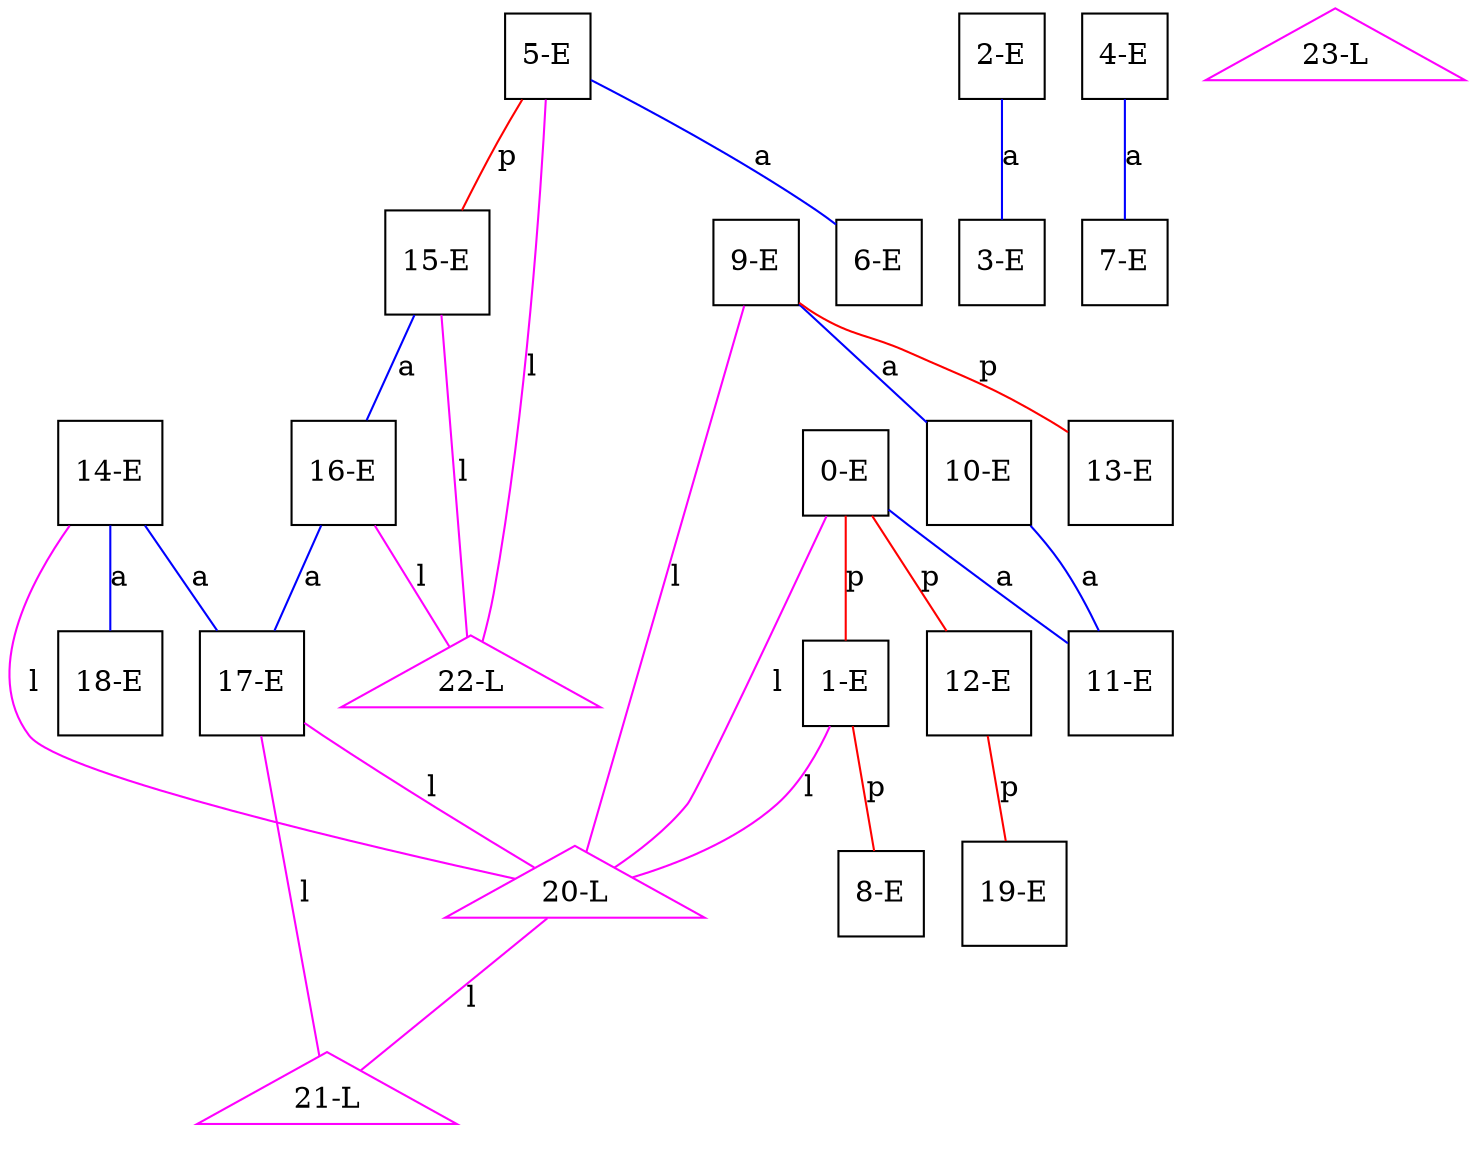 graph ProteinGraph {
    0 [label="0-E" shape=square color=black];
    1 [label="1-E" shape=square color=black];
    2 [label="2-E" shape=square color=black];
    3 [label="3-E" shape=square color=black];
    4 [label="4-E" shape=square color=black];
    5 [label="5-E" shape=square color=black];
    6 [label="6-E" shape=square color=black];
    7 [label="7-E" shape=square color=black];
    8 [label="8-E" shape=square color=black];
    9 [label="9-E" shape=square color=black];
    10 [label="10-E" shape=square color=black];
    11 [label="11-E" shape=square color=black];
    12 [label="12-E" shape=square color=black];
    13 [label="13-E" shape=square color=black];
    14 [label="14-E" shape=square color=black];
    15 [label="15-E" shape=square color=black];
    16 [label="16-E" shape=square color=black];
    17 [label="17-E" shape=square color=black];
    18 [label="18-E" shape=square color=black];
    19 [label="19-E" shape=square color=black];
    20 [label="20-L" shape=triangle color=magenta];
    21 [label="21-L" shape=triangle color=magenta];
    22 [label="22-L" shape=triangle color=magenta];
    23 [label="23-L" shape=triangle color=magenta];
    0 -- 1 [label="p" color=red];
    0 -- 11 [label="a" color=blue];
    0 -- 12 [label="p" color=red];
    0 -- 20 [label="l" color=magenta];
    1 -- 8 [label="p" color=red];
    1 -- 20 [label="l" color=magenta];
    2 -- 3 [label="a" color=blue];
    4 -- 7 [label="a" color=blue];
    5 -- 6 [label="a" color=blue];
    5 -- 15 [label="p" color=red];
    5 -- 22 [label="l" color=magenta];
    9 -- 10 [label="a" color=blue];
    9 -- 13 [label="p" color=red];
    9 -- 20 [label="l" color=magenta];
    10 -- 11 [label="a" color=blue];
    12 -- 19 [label="p" color=red];
    14 -- 17 [label="a" color=blue];
    14 -- 18 [label="a" color=blue];
    14 -- 20 [label="l" color=magenta];
    15 -- 16 [label="a" color=blue];
    15 -- 22 [label="l" color=magenta];
    16 -- 17 [label="a" color=blue];
    16 -- 22 [label="l" color=magenta];
    17 -- 20 [label="l" color=magenta];
    17 -- 21 [label="l" color=magenta];
    20 -- 21 [label="l" color=magenta];
}
